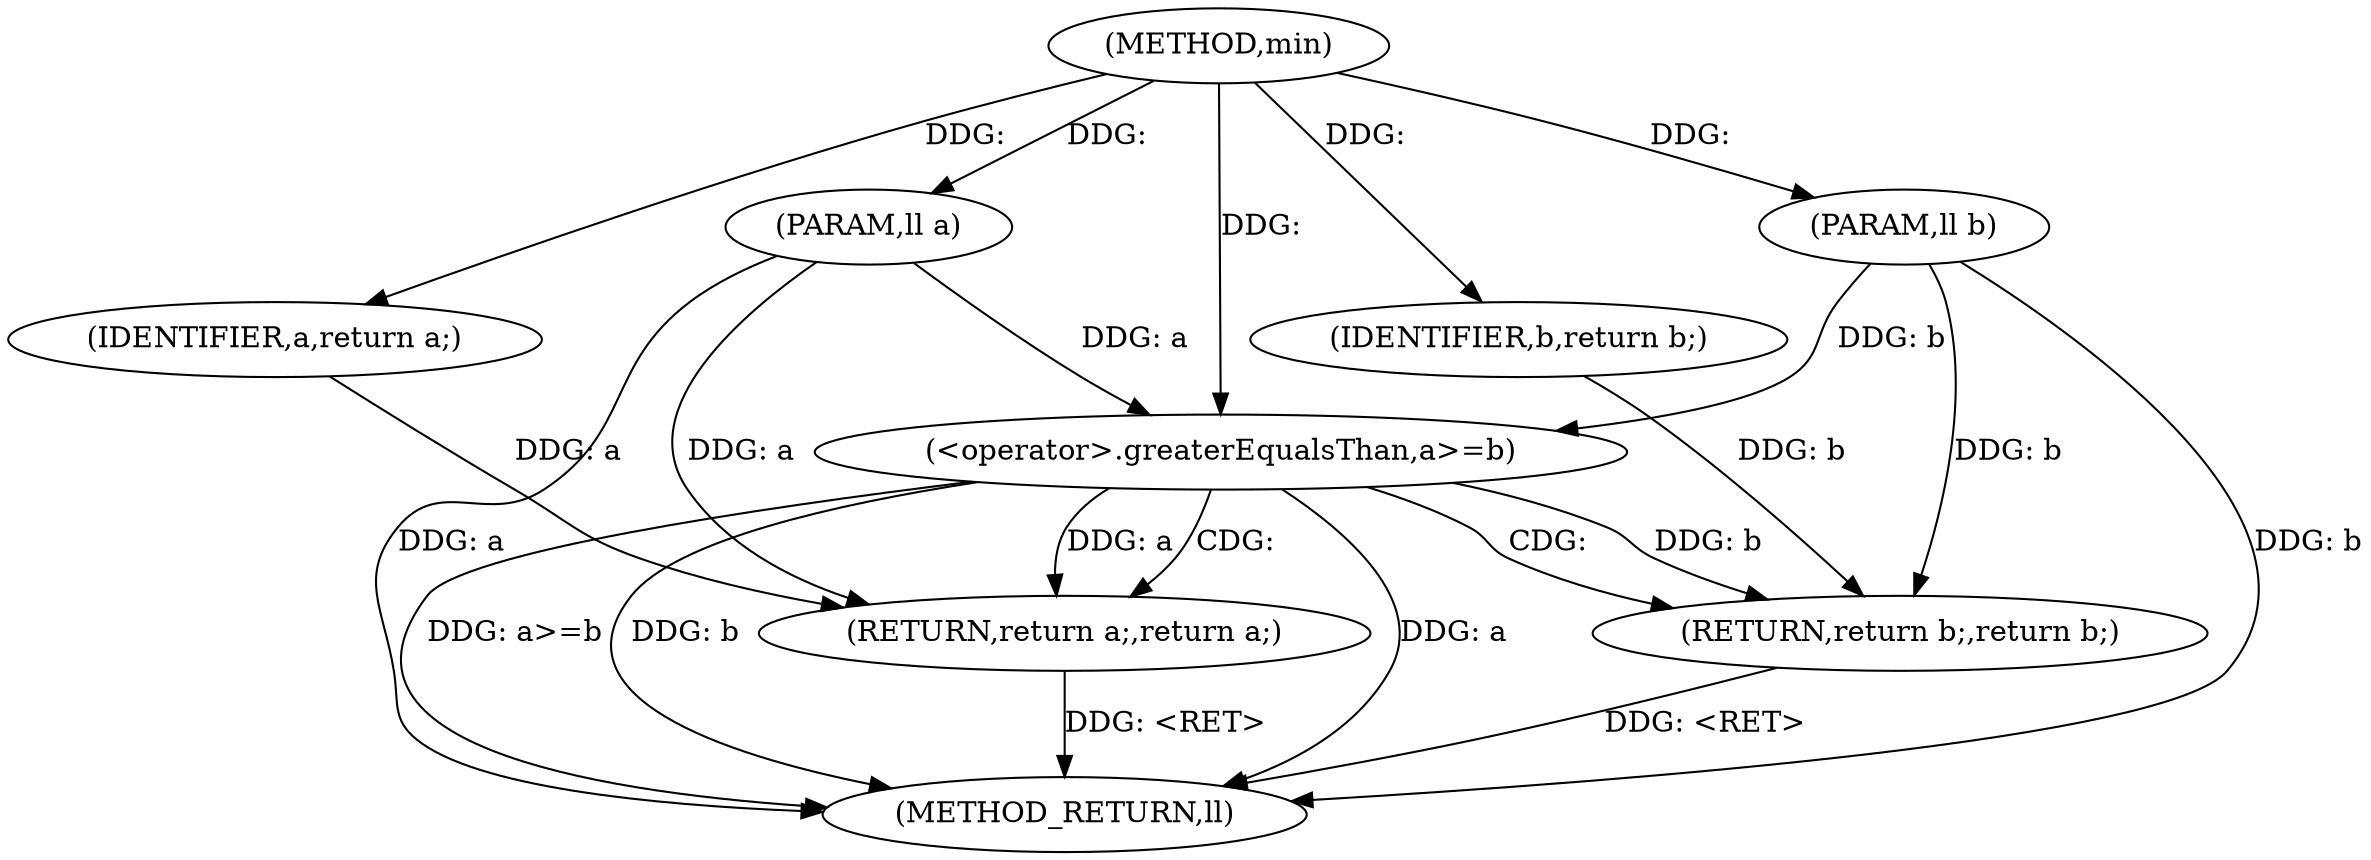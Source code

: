 digraph "min" {  
"1000179" [label = "(METHOD,min)" ]
"1000191" [label = "(METHOD_RETURN,ll)" ]
"1000180" [label = "(PARAM,ll a)" ]
"1000181" [label = "(PARAM,ll b)" ]
"1000189" [label = "(RETURN,return a;,return a;)" ]
"1000184" [label = "(<operator>.greaterEqualsThan,a>=b)" ]
"1000187" [label = "(RETURN,return b;,return b;)" ]
"1000190" [label = "(IDENTIFIER,a,return a;)" ]
"1000188" [label = "(IDENTIFIER,b,return b;)" ]
  "1000187" -> "1000191"  [ label = "DDG: <RET>"] 
  "1000189" -> "1000191"  [ label = "DDG: <RET>"] 
  "1000180" -> "1000191"  [ label = "DDG: a"] 
  "1000181" -> "1000191"  [ label = "DDG: b"] 
  "1000184" -> "1000191"  [ label = "DDG: a"] 
  "1000184" -> "1000191"  [ label = "DDG: b"] 
  "1000184" -> "1000191"  [ label = "DDG: a>=b"] 
  "1000179" -> "1000180"  [ label = "DDG: "] 
  "1000179" -> "1000181"  [ label = "DDG: "] 
  "1000190" -> "1000189"  [ label = "DDG: a"] 
  "1000184" -> "1000189"  [ label = "DDG: a"] 
  "1000180" -> "1000189"  [ label = "DDG: a"] 
  "1000188" -> "1000187"  [ label = "DDG: b"] 
  "1000184" -> "1000187"  [ label = "DDG: b"] 
  "1000181" -> "1000187"  [ label = "DDG: b"] 
  "1000179" -> "1000190"  [ label = "DDG: "] 
  "1000180" -> "1000184"  [ label = "DDG: a"] 
  "1000179" -> "1000184"  [ label = "DDG: "] 
  "1000181" -> "1000184"  [ label = "DDG: b"] 
  "1000179" -> "1000188"  [ label = "DDG: "] 
  "1000184" -> "1000187"  [ label = "CDG: "] 
  "1000184" -> "1000189"  [ label = "CDG: "] 
}
